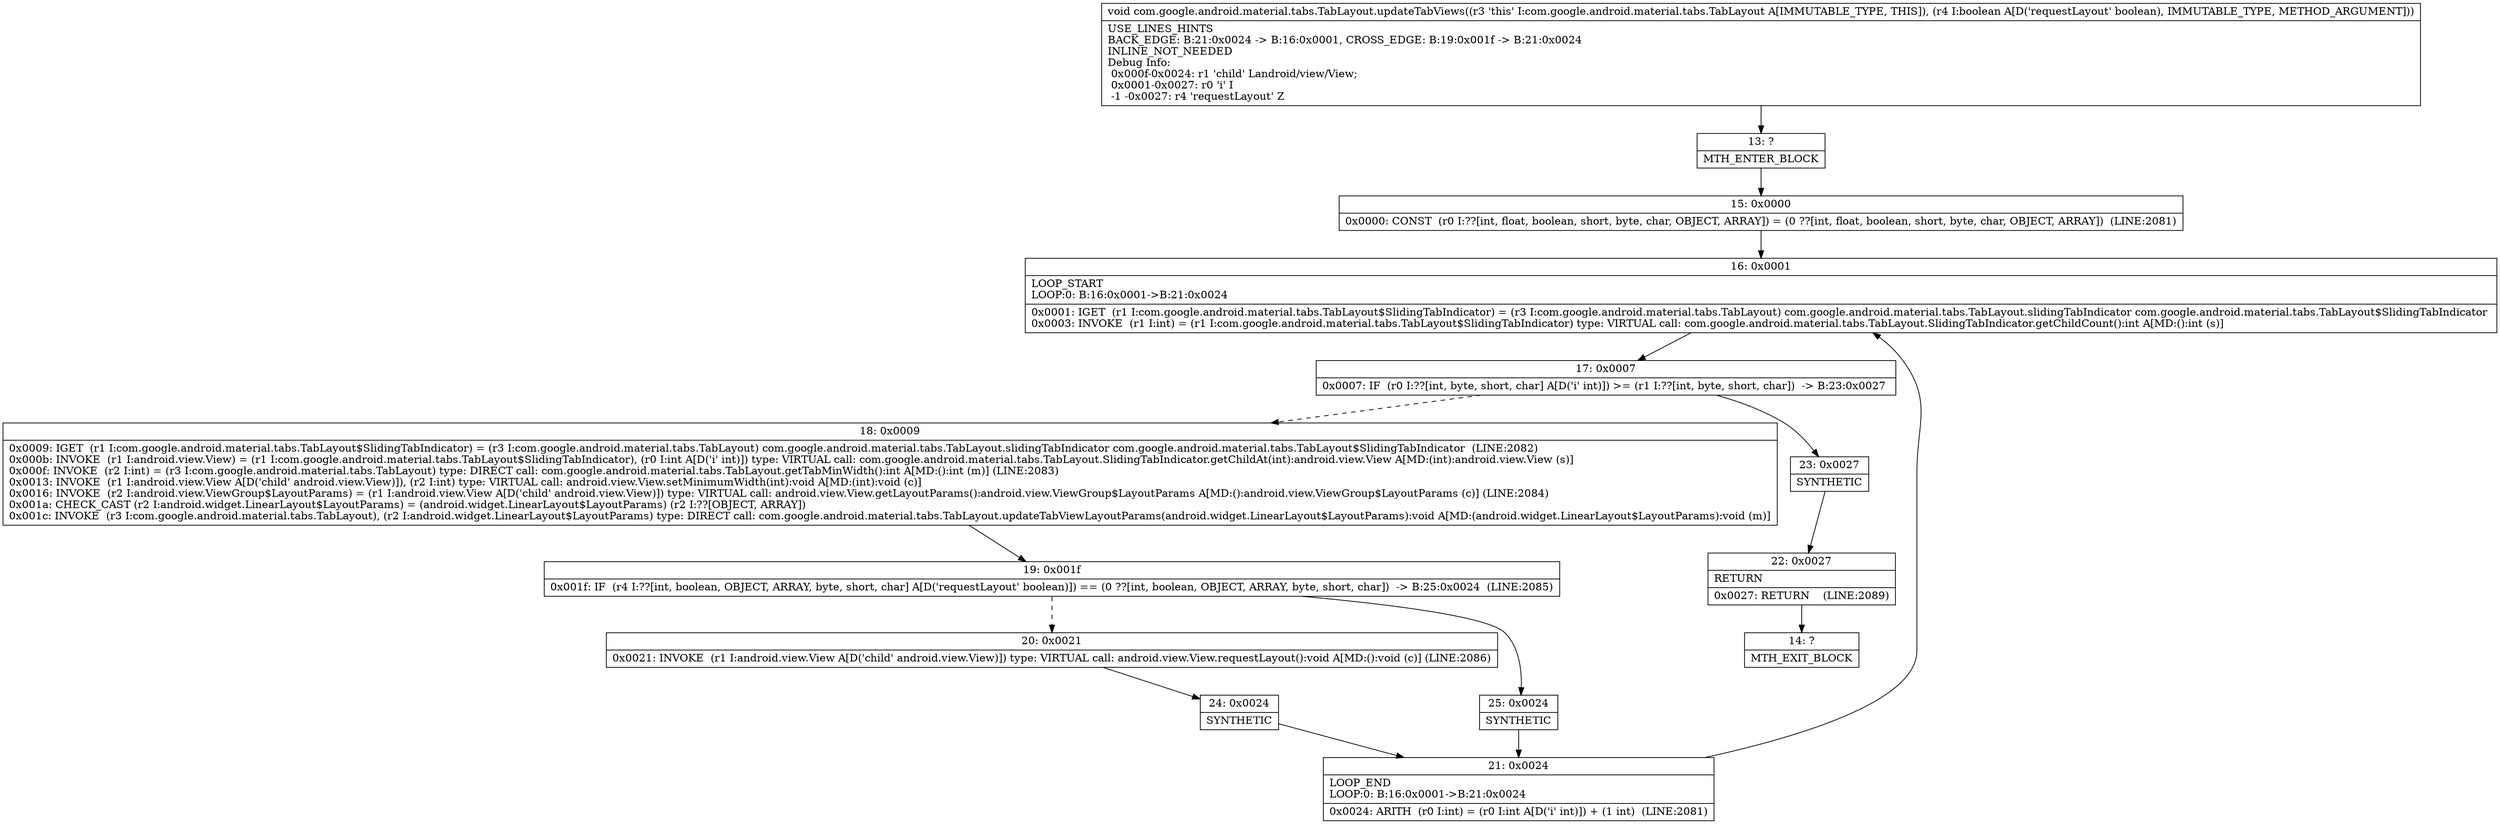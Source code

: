 digraph "CFG forcom.google.android.material.tabs.TabLayout.updateTabViews(Z)V" {
Node_13 [shape=record,label="{13\:\ ?|MTH_ENTER_BLOCK\l}"];
Node_15 [shape=record,label="{15\:\ 0x0000|0x0000: CONST  (r0 I:??[int, float, boolean, short, byte, char, OBJECT, ARRAY]) = (0 ??[int, float, boolean, short, byte, char, OBJECT, ARRAY])  (LINE:2081)\l}"];
Node_16 [shape=record,label="{16\:\ 0x0001|LOOP_START\lLOOP:0: B:16:0x0001\-\>B:21:0x0024\l|0x0001: IGET  (r1 I:com.google.android.material.tabs.TabLayout$SlidingTabIndicator) = (r3 I:com.google.android.material.tabs.TabLayout) com.google.android.material.tabs.TabLayout.slidingTabIndicator com.google.android.material.tabs.TabLayout$SlidingTabIndicator \l0x0003: INVOKE  (r1 I:int) = (r1 I:com.google.android.material.tabs.TabLayout$SlidingTabIndicator) type: VIRTUAL call: com.google.android.material.tabs.TabLayout.SlidingTabIndicator.getChildCount():int A[MD:():int (s)]\l}"];
Node_17 [shape=record,label="{17\:\ 0x0007|0x0007: IF  (r0 I:??[int, byte, short, char] A[D('i' int)]) \>= (r1 I:??[int, byte, short, char])  \-\> B:23:0x0027 \l}"];
Node_18 [shape=record,label="{18\:\ 0x0009|0x0009: IGET  (r1 I:com.google.android.material.tabs.TabLayout$SlidingTabIndicator) = (r3 I:com.google.android.material.tabs.TabLayout) com.google.android.material.tabs.TabLayout.slidingTabIndicator com.google.android.material.tabs.TabLayout$SlidingTabIndicator  (LINE:2082)\l0x000b: INVOKE  (r1 I:android.view.View) = (r1 I:com.google.android.material.tabs.TabLayout$SlidingTabIndicator), (r0 I:int A[D('i' int)]) type: VIRTUAL call: com.google.android.material.tabs.TabLayout.SlidingTabIndicator.getChildAt(int):android.view.View A[MD:(int):android.view.View (s)]\l0x000f: INVOKE  (r2 I:int) = (r3 I:com.google.android.material.tabs.TabLayout) type: DIRECT call: com.google.android.material.tabs.TabLayout.getTabMinWidth():int A[MD:():int (m)] (LINE:2083)\l0x0013: INVOKE  (r1 I:android.view.View A[D('child' android.view.View)]), (r2 I:int) type: VIRTUAL call: android.view.View.setMinimumWidth(int):void A[MD:(int):void (c)]\l0x0016: INVOKE  (r2 I:android.view.ViewGroup$LayoutParams) = (r1 I:android.view.View A[D('child' android.view.View)]) type: VIRTUAL call: android.view.View.getLayoutParams():android.view.ViewGroup$LayoutParams A[MD:():android.view.ViewGroup$LayoutParams (c)] (LINE:2084)\l0x001a: CHECK_CAST (r2 I:android.widget.LinearLayout$LayoutParams) = (android.widget.LinearLayout$LayoutParams) (r2 I:??[OBJECT, ARRAY]) \l0x001c: INVOKE  (r3 I:com.google.android.material.tabs.TabLayout), (r2 I:android.widget.LinearLayout$LayoutParams) type: DIRECT call: com.google.android.material.tabs.TabLayout.updateTabViewLayoutParams(android.widget.LinearLayout$LayoutParams):void A[MD:(android.widget.LinearLayout$LayoutParams):void (m)]\l}"];
Node_19 [shape=record,label="{19\:\ 0x001f|0x001f: IF  (r4 I:??[int, boolean, OBJECT, ARRAY, byte, short, char] A[D('requestLayout' boolean)]) == (0 ??[int, boolean, OBJECT, ARRAY, byte, short, char])  \-\> B:25:0x0024  (LINE:2085)\l}"];
Node_20 [shape=record,label="{20\:\ 0x0021|0x0021: INVOKE  (r1 I:android.view.View A[D('child' android.view.View)]) type: VIRTUAL call: android.view.View.requestLayout():void A[MD:():void (c)] (LINE:2086)\l}"];
Node_24 [shape=record,label="{24\:\ 0x0024|SYNTHETIC\l}"];
Node_21 [shape=record,label="{21\:\ 0x0024|LOOP_END\lLOOP:0: B:16:0x0001\-\>B:21:0x0024\l|0x0024: ARITH  (r0 I:int) = (r0 I:int A[D('i' int)]) + (1 int)  (LINE:2081)\l}"];
Node_25 [shape=record,label="{25\:\ 0x0024|SYNTHETIC\l}"];
Node_23 [shape=record,label="{23\:\ 0x0027|SYNTHETIC\l}"];
Node_22 [shape=record,label="{22\:\ 0x0027|RETURN\l|0x0027: RETURN    (LINE:2089)\l}"];
Node_14 [shape=record,label="{14\:\ ?|MTH_EXIT_BLOCK\l}"];
MethodNode[shape=record,label="{void com.google.android.material.tabs.TabLayout.updateTabViews((r3 'this' I:com.google.android.material.tabs.TabLayout A[IMMUTABLE_TYPE, THIS]), (r4 I:boolean A[D('requestLayout' boolean), IMMUTABLE_TYPE, METHOD_ARGUMENT]))  | USE_LINES_HINTS\lBACK_EDGE: B:21:0x0024 \-\> B:16:0x0001, CROSS_EDGE: B:19:0x001f \-\> B:21:0x0024\lINLINE_NOT_NEEDED\lDebug Info:\l  0x000f\-0x0024: r1 'child' Landroid\/view\/View;\l  0x0001\-0x0027: r0 'i' I\l  \-1 \-0x0027: r4 'requestLayout' Z\l}"];
MethodNode -> Node_13;Node_13 -> Node_15;
Node_15 -> Node_16;
Node_16 -> Node_17;
Node_17 -> Node_18[style=dashed];
Node_17 -> Node_23;
Node_18 -> Node_19;
Node_19 -> Node_20[style=dashed];
Node_19 -> Node_25;
Node_20 -> Node_24;
Node_24 -> Node_21;
Node_21 -> Node_16;
Node_25 -> Node_21;
Node_23 -> Node_22;
Node_22 -> Node_14;
}

